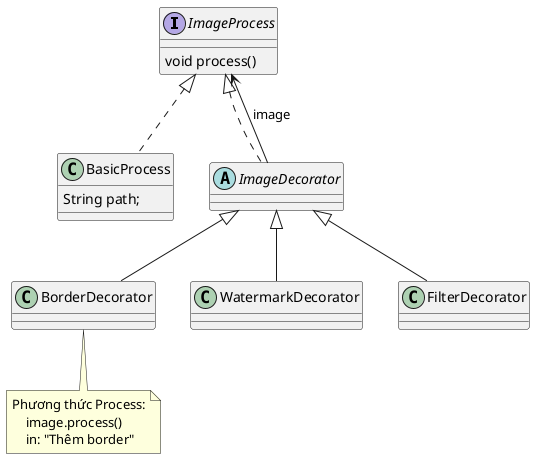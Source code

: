 @startuml
'https://plantuml.com/class-diagram

interface ImageProcess {
    void process()
}

class BasicProcess {
    String path;
}
abstract class ImageDecorator

ImageProcess <|.. BasicProcess
ImageProcess <|.. ImageDecorator
ImageDecorator --> ImageProcess : image

ImageDecorator <|-- BorderDecorator
ImageDecorator <|-- WatermarkDecorator
ImageDecorator <|-- FilterDecorator


note bottom of BorderDecorator
    Phương thức Process:
        image.process()
        in: "Thêm border"
end note

' Có 4 bài: Code Baverage, Biểu thức, Tokenreconize, ImageProcess
@enduml